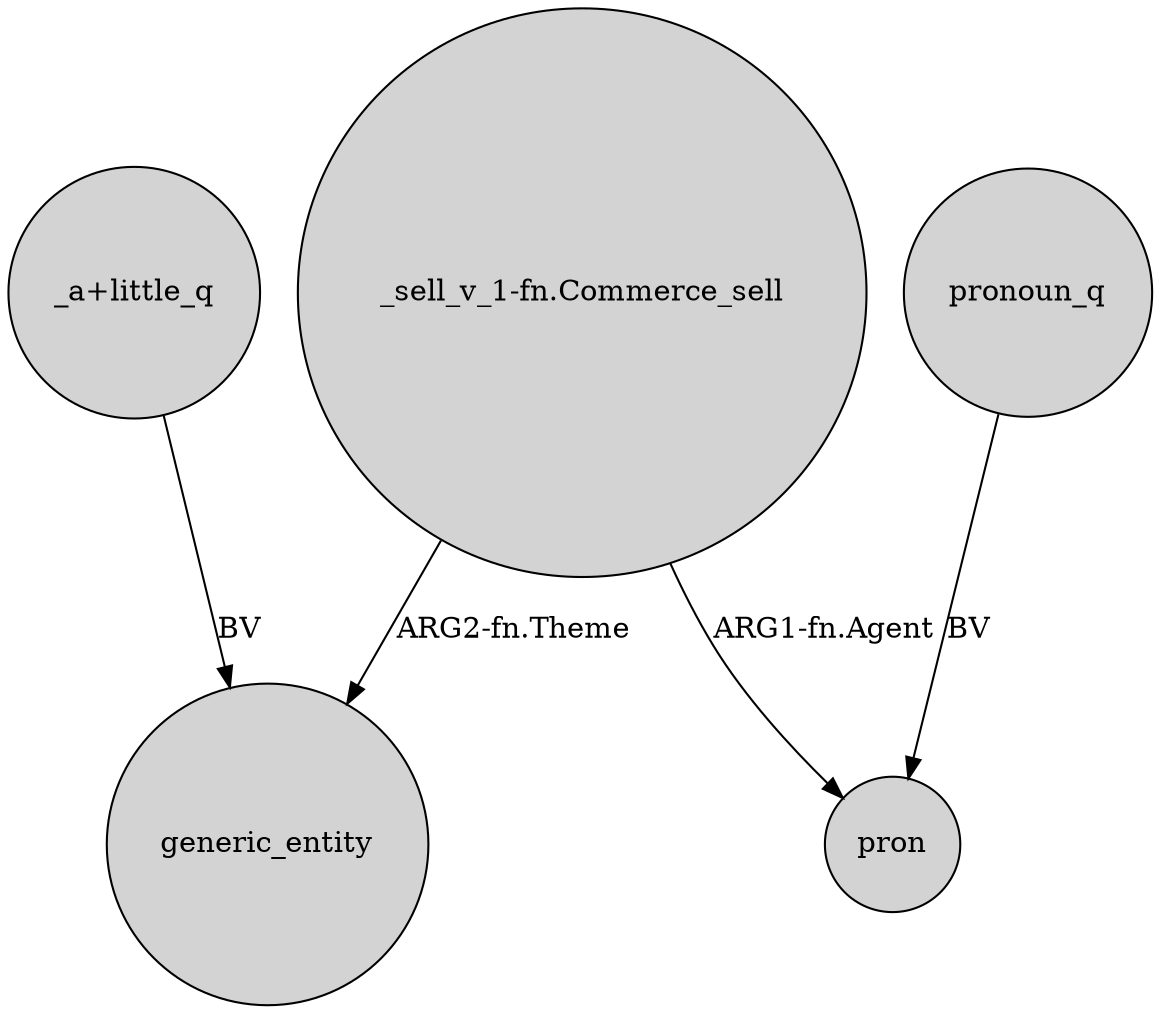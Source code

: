 digraph {
	node [shape=circle style=filled]
	"_a+little_q" -> generic_entity [label=BV]
	"_sell_v_1-fn.Commerce_sell" -> generic_entity [label="ARG2-fn.Theme"]
	"_sell_v_1-fn.Commerce_sell" -> pron [label="ARG1-fn.Agent"]
	pronoun_q -> pron [label=BV]
}
